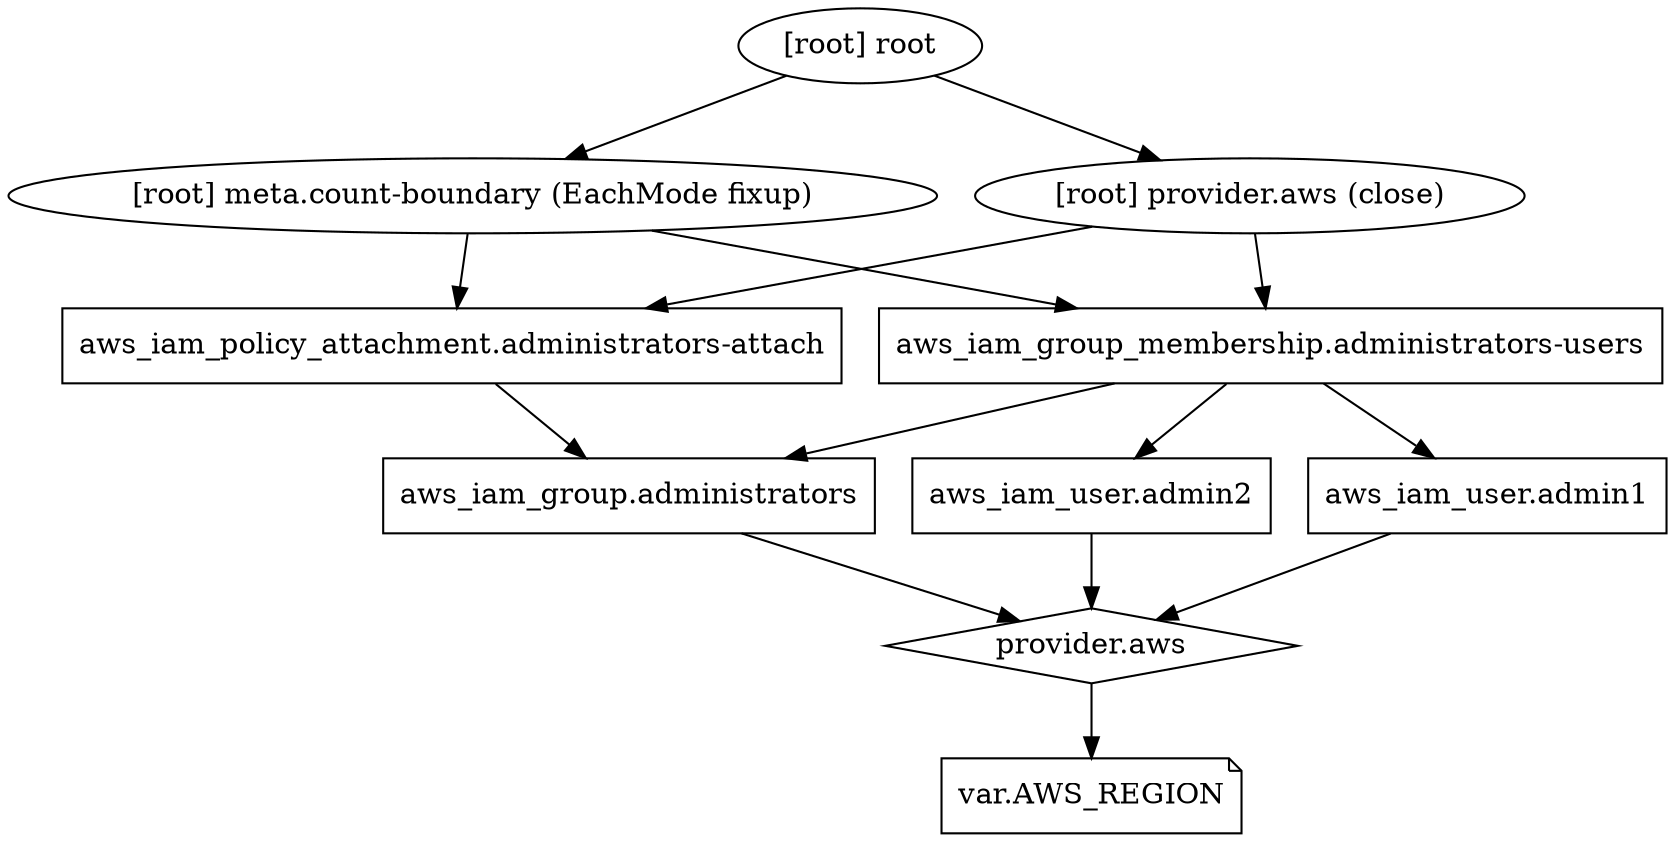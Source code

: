 digraph {
	graph [bb="0,0,637.63,396",
		compound=true,
		newrank=true
	];
	node [label="\N"];
	subgraph root {
		"[root] aws_iam_group.administrators"		 [height=0.5,
			label="aws_iam_group.administrators",
			pos="235.13,162",
			shape=box,
			width=2.5556];
		"[root] provider.aws"		 [height=0.5,
			label="provider.aws",
			pos="414.13,90",
			shape=diamond,
			width=2.1447];
		"[root] aws_iam_group.administrators" -> "[root] provider.aws"		 [pos="e,385.77,101.41 280.3,143.83 309.95,131.91 348.28,116.49 376.31,105.21"];
		"[root] aws_iam_group_membership.administrators-users"		 [height=0.5,
			label="aws_iam_group_membership.administrators-users",
			pos="479.13,234",
			shape=box,
			width=4.0417];
		"[root] aws_iam_group_membership.administrators-users" -> "[root] aws_iam_group.administrators"		 [pos="e,296.42,180.08 417.88,215.92 383.94,205.91 341.59,193.41 306.2,182.97"];
		"[root] aws_iam_user.admin1"		 [height=0.5,
			label="aws_iam_user.admin1",
			pos="569.13,162",
			shape=box,
			width=1.9028];
		"[root] aws_iam_group_membership.administrators-users" -> "[root] aws_iam_user.admin1"		 [pos="e,546.43,180.16 501.85,215.83 512.93,206.96 526.43,196.16 538.42,186.57"];
		"[root] aws_iam_user.admin2"		 [height=0.5,
			label="aws_iam_user.admin2",
			pos="414.13,162",
			shape=box,
			width=1.9028];
		"[root] aws_iam_group_membership.administrators-users" -> "[root] aws_iam_user.admin2"		 [pos="e,430.76,180.41 462.73,215.83 455.09,207.37 445.87,197.15 437.51,187.9"];
		"[root] aws_iam_policy_attachment.administrators-attach"		 [height=0.5,
			label="aws_iam_policy_attachment.administrators-attach",
			pos="170.13,234",
			shape=box,
			width=4.0278];
		"[root] aws_iam_policy_attachment.administrators-attach" -> "[root] aws_iam_group.administrators"		 [pos="e,218.51,180.41 186.54,215.83 194.18,207.37 203.4,197.15 211.76,187.9"];
		"[root] aws_iam_user.admin1" -> "[root] provider.aws"		 [pos="e,440.09,102.06 530.02,143.83 505.16,132.28 473.25,117.46 449.21,106.29"];
		"[root] aws_iam_user.admin2" -> "[root] provider.aws"		 [pos="e,414.13,108.41 414.13,143.83 414.13,136.13 414.13,126.97 414.13,118.42"];
		"[root] var.AWS_REGION"		 [height=0.5,
			label="var.AWS_REGION",
			pos="414.13,18",
			shape=note,
			width=1.6944];
		"[root] provider.aws" -> "[root] var.AWS_REGION"		 [pos="e,414.13,36.413 414.13,71.831 414.13,64.131 414.13,54.974 414.13,46.417"];
		"[root] meta.count-boundary (EachMode fixup)"		 [height=0.5,
			pos="176.13,306",
			width=4.8926];
		"[root] meta.count-boundary (EachMode fixup)" -> "[root] aws_iam_group_membership.administrators-users"		 [pos="e,403.22,252.04 246.03,289.39 289.92,278.96 346.84,265.44 393.44,254.36"];
		"[root] meta.count-boundary (EachMode fixup)" -> "[root] aws_iam_policy_attachment.administrators-attach"		 [pos="e,171.67,252.41 174.62,287.83 173.98,280.13 173.22,270.97 172.5,262.42"];
		"[root] provider.aws (close)"		 [height=0.5,
			pos="473.13,306",
			width=2.8525];
		"[root] provider.aws (close)" -> "[root] aws_iam_group_membership.administrators-users"		 [pos="e,477.6,252.41 474.65,287.83 475.29,280.13 476.05,270.97 476.77,262.42"];
		"[root] provider.aws (close)" -> "[root] aws_iam_policy_attachment.administrators-attach"		 [pos="e,246.14,252.06 411.82,291.43 366.99,280.78 305.61,266.19 255.92,254.38"];
		"[root] root"		 [height=0.5,
			pos="324.13,378",
			width=1.3179];
		"[root] root" -> "[root] meta.count-boundary (EachMode fixup)"		 [pos="e,212.39,323.64 294.89,363.78 274,353.61 245.47,339.73 221.61,328.12"];
		"[root] root" -> "[root] provider.aws (close)"		 [pos="e,437.99,322.98 353.57,363.78 375.08,353.38 404.61,339.11 428.95,327.35"];
	}
}
